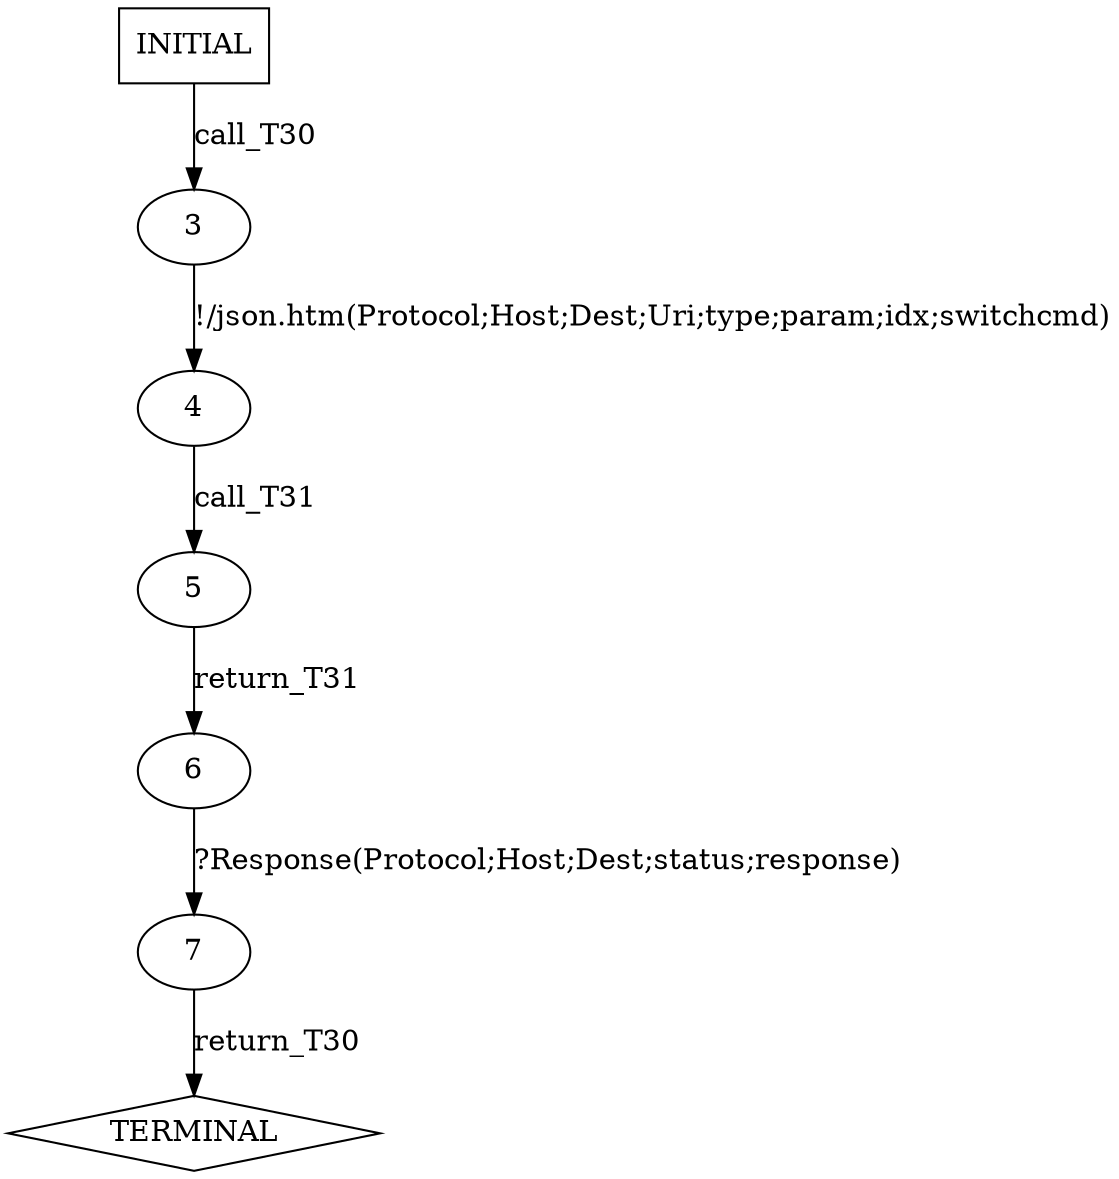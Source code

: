 digraph G {
  0 [label="INITIAL",shape=box];
  1 [label="TERMINAL",shape=diamond];
  3 [label="3"];
  4 [label="4"];
  5 [label="5"];
  6 [label="6"];
  7 [label="7"];
0->3 [label="call_T30"];
3->4 [label="!/json.htm(Protocol;Host;Dest;Uri;type;param;idx;switchcmd)"];
4->5 [label="call_T31"];
5->6 [label="return_T31"];
6->7 [label="?Response(Protocol;Host;Dest;status;response)"];
7->1 [label="return_T30"];
}
